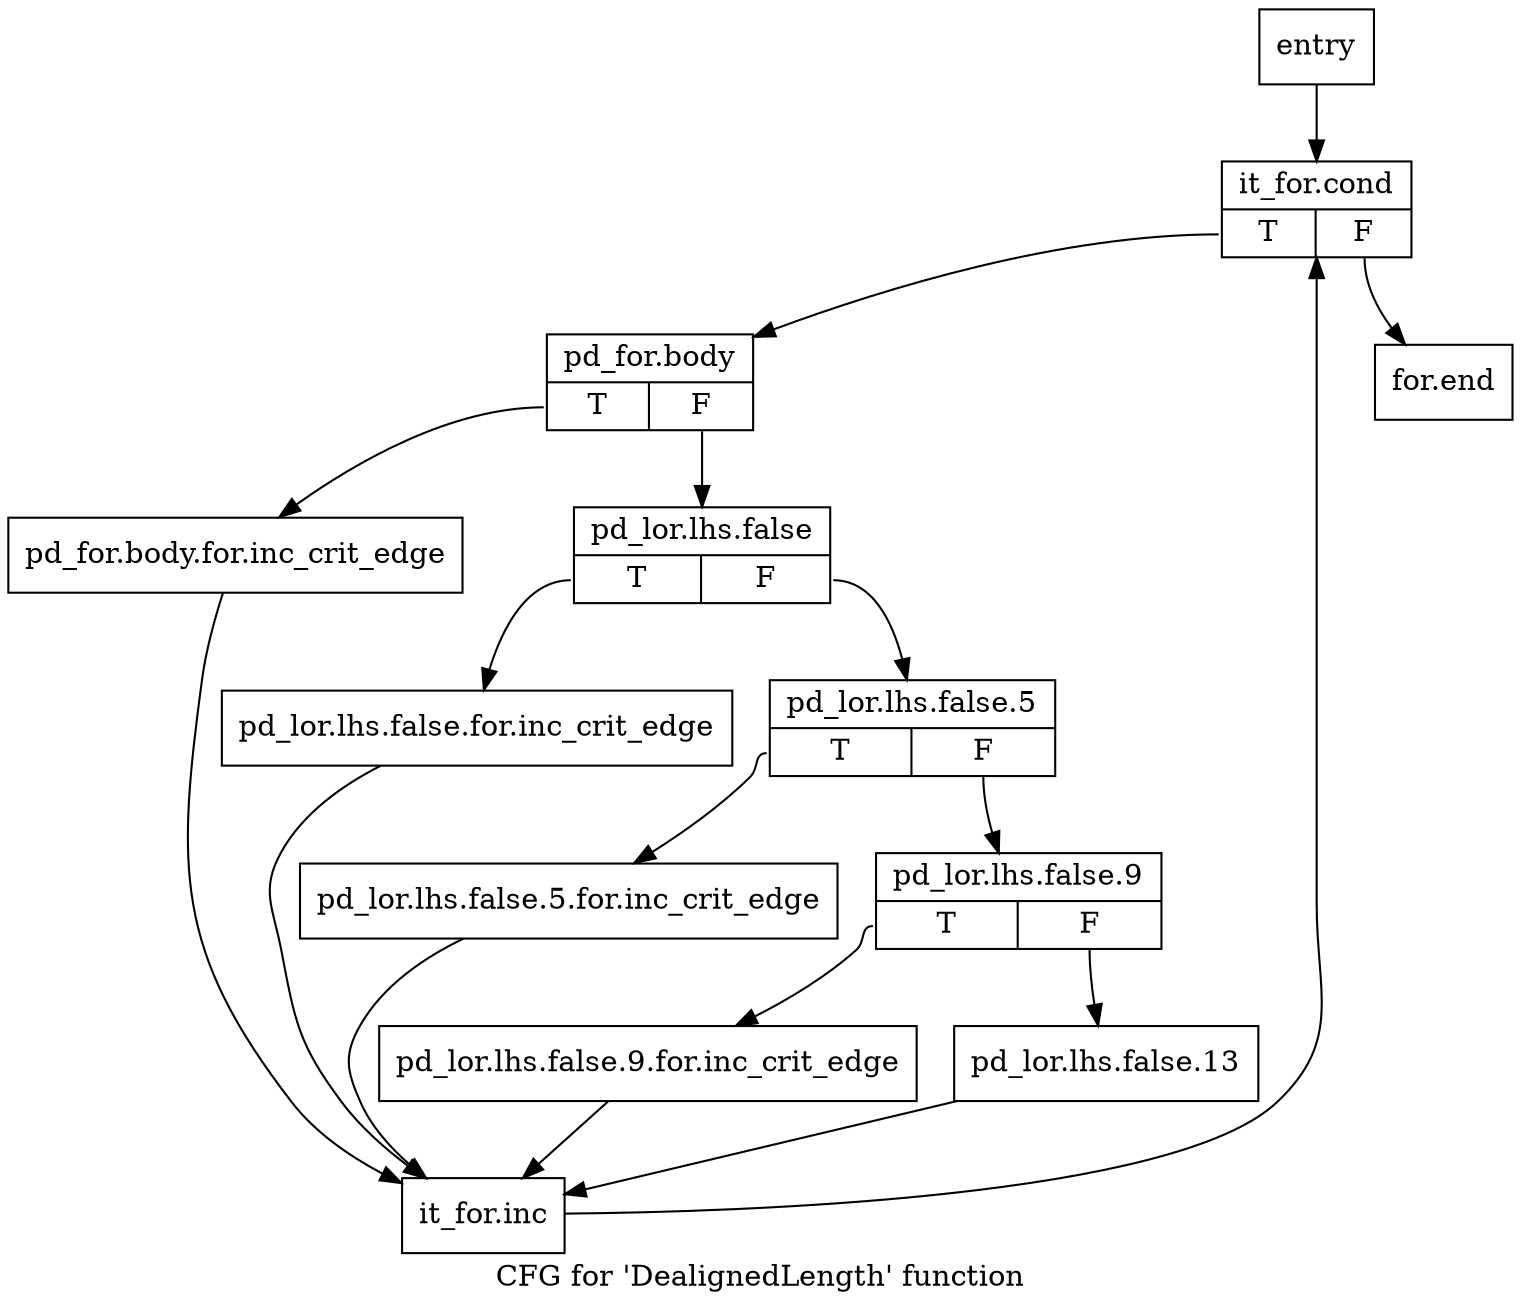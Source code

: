 digraph "CFG for 'DealignedLength' function" {
	label="CFG for 'DealignedLength' function";

	Node0x2bf5110 [shape=record,label="{entry}"];
	Node0x2bf5110 -> Node0x2bf5160;
	Node0x2bf5160 [shape=record,label="{it_for.cond|{<s0>T|<s1>F}}"];
	Node0x2bf5160:s0 -> Node0x2bf51b0;
	Node0x2bf5160:s1 -> Node0x2bf54d0;
	Node0x2bf51b0 [shape=record,label="{pd_for.body|{<s0>T|<s1>F}}"];
	Node0x2bf51b0:s0 -> Node0x2bf5200;
	Node0x2bf51b0:s1 -> Node0x2bf5250;
	Node0x2bf5200 [shape=record,label="{pd_for.body.for.inc_crit_edge}"];
	Node0x2bf5200 -> Node0x2bf5480;
	Node0x2bf5250 [shape=record,label="{pd_lor.lhs.false|{<s0>T|<s1>F}}"];
	Node0x2bf5250:s0 -> Node0x2bf52a0;
	Node0x2bf5250:s1 -> Node0x2bf52f0;
	Node0x2bf52a0 [shape=record,label="{pd_lor.lhs.false.for.inc_crit_edge}"];
	Node0x2bf52a0 -> Node0x2bf5480;
	Node0x2bf52f0 [shape=record,label="{pd_lor.lhs.false.5|{<s0>T|<s1>F}}"];
	Node0x2bf52f0:s0 -> Node0x2bf5340;
	Node0x2bf52f0:s1 -> Node0x2bf5390;
	Node0x2bf5340 [shape=record,label="{pd_lor.lhs.false.5.for.inc_crit_edge}"];
	Node0x2bf5340 -> Node0x2bf5480;
	Node0x2bf5390 [shape=record,label="{pd_lor.lhs.false.9|{<s0>T|<s1>F}}"];
	Node0x2bf5390:s0 -> Node0x2bf53e0;
	Node0x2bf5390:s1 -> Node0x2bf5430;
	Node0x2bf53e0 [shape=record,label="{pd_lor.lhs.false.9.for.inc_crit_edge}"];
	Node0x2bf53e0 -> Node0x2bf5480;
	Node0x2bf5430 [shape=record,label="{pd_lor.lhs.false.13}"];
	Node0x2bf5430 -> Node0x2bf5480;
	Node0x2bf5480 [shape=record,label="{it_for.inc}"];
	Node0x2bf5480 -> Node0x2bf5160;
	Node0x2bf54d0 [shape=record,label="{for.end}"];
}
